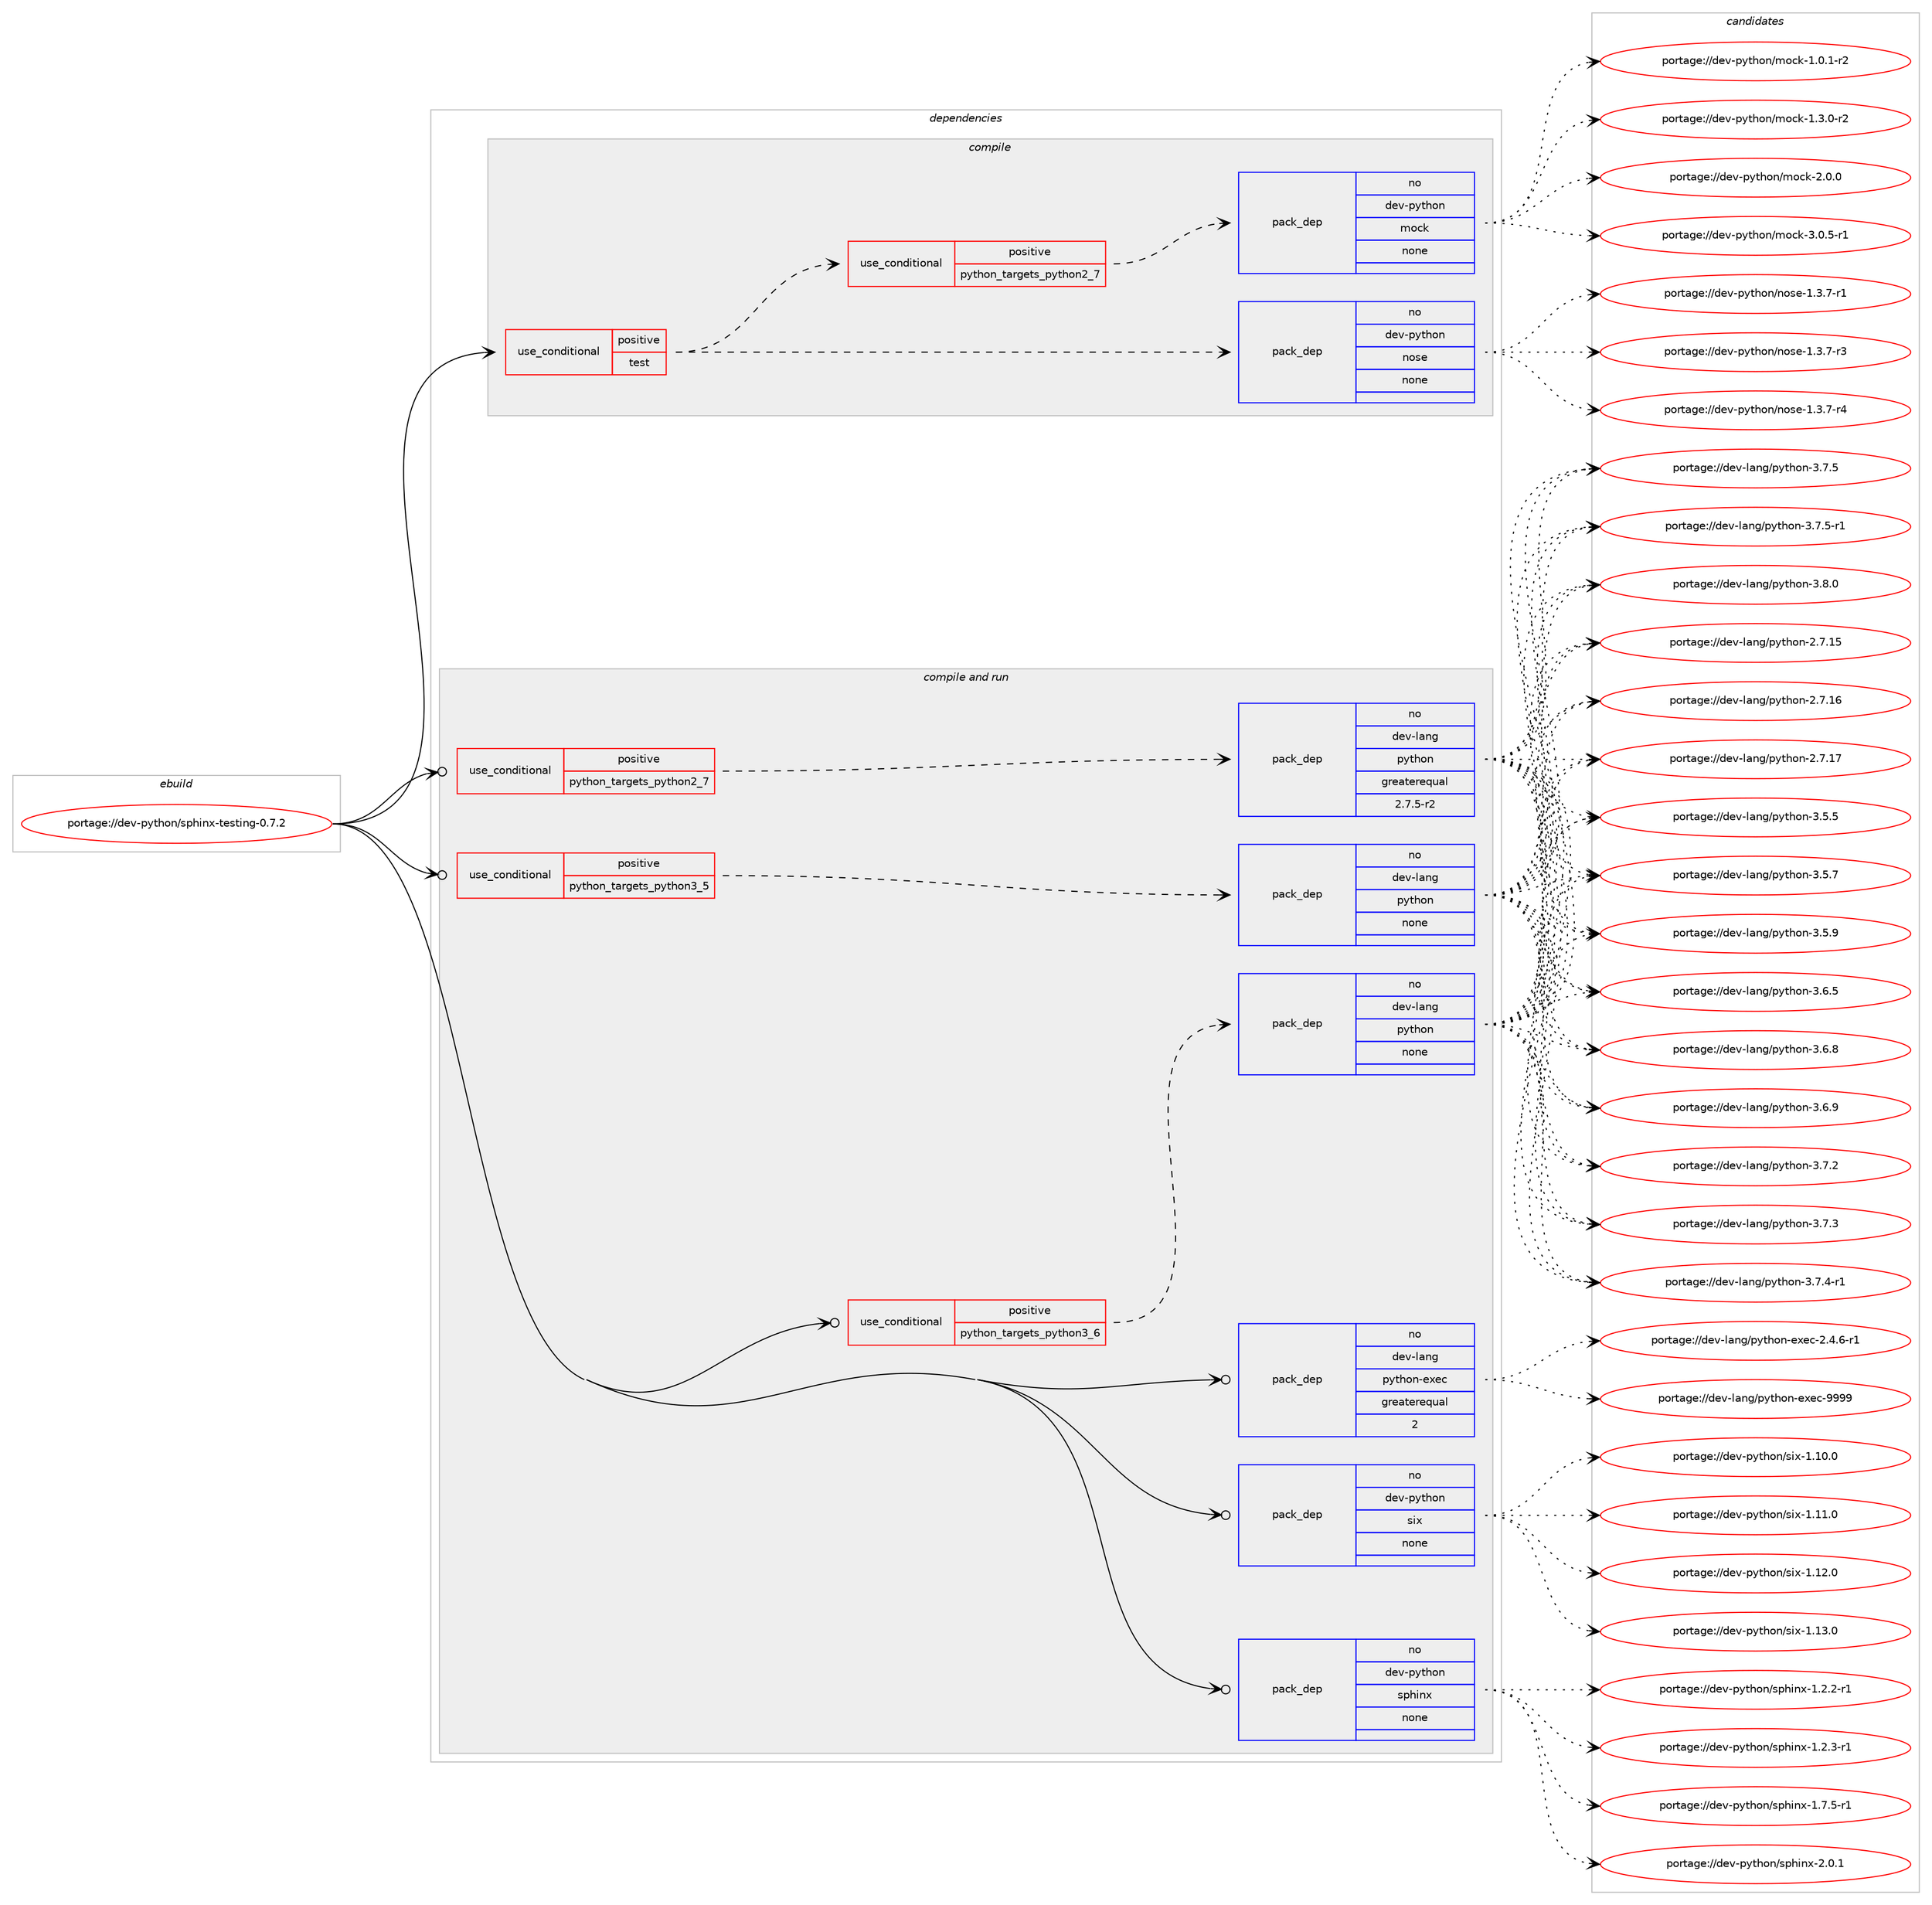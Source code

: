 digraph prolog {

# *************
# Graph options
# *************

newrank=true;
concentrate=true;
compound=true;
graph [rankdir=LR,fontname=Helvetica,fontsize=10,ranksep=1.5];#, ranksep=2.5, nodesep=0.2];
edge  [arrowhead=vee];
node  [fontname=Helvetica,fontsize=10];

# **********
# The ebuild
# **********

subgraph cluster_leftcol {
color=gray;
rank=same;
label=<<i>ebuild</i>>;
id [label="portage://dev-python/sphinx-testing-0.7.2", color=red, width=4, href="../dev-python/sphinx-testing-0.7.2.svg"];
}

# ****************
# The dependencies
# ****************

subgraph cluster_midcol {
color=gray;
label=<<i>dependencies</i>>;
subgraph cluster_compile {
fillcolor="#eeeeee";
style=filled;
label=<<i>compile</i>>;
subgraph cond38970 {
dependency173174 [label=<<TABLE BORDER="0" CELLBORDER="1" CELLSPACING="0" CELLPADDING="4"><TR><TD ROWSPAN="3" CELLPADDING="10">use_conditional</TD></TR><TR><TD>positive</TD></TR><TR><TD>test</TD></TR></TABLE>>, shape=none, color=red];
subgraph pack130801 {
dependency173175 [label=<<TABLE BORDER="0" CELLBORDER="1" CELLSPACING="0" CELLPADDING="4" WIDTH="220"><TR><TD ROWSPAN="6" CELLPADDING="30">pack_dep</TD></TR><TR><TD WIDTH="110">no</TD></TR><TR><TD>dev-python</TD></TR><TR><TD>nose</TD></TR><TR><TD>none</TD></TR><TR><TD></TD></TR></TABLE>>, shape=none, color=blue];
}
dependency173174:e -> dependency173175:w [weight=20,style="dashed",arrowhead="vee"];
subgraph cond38971 {
dependency173176 [label=<<TABLE BORDER="0" CELLBORDER="1" CELLSPACING="0" CELLPADDING="4"><TR><TD ROWSPAN="3" CELLPADDING="10">use_conditional</TD></TR><TR><TD>positive</TD></TR><TR><TD>python_targets_python2_7</TD></TR></TABLE>>, shape=none, color=red];
subgraph pack130802 {
dependency173177 [label=<<TABLE BORDER="0" CELLBORDER="1" CELLSPACING="0" CELLPADDING="4" WIDTH="220"><TR><TD ROWSPAN="6" CELLPADDING="30">pack_dep</TD></TR><TR><TD WIDTH="110">no</TD></TR><TR><TD>dev-python</TD></TR><TR><TD>mock</TD></TR><TR><TD>none</TD></TR><TR><TD></TD></TR></TABLE>>, shape=none, color=blue];
}
dependency173176:e -> dependency173177:w [weight=20,style="dashed",arrowhead="vee"];
}
dependency173174:e -> dependency173176:w [weight=20,style="dashed",arrowhead="vee"];
}
id:e -> dependency173174:w [weight=20,style="solid",arrowhead="vee"];
}
subgraph cluster_compileandrun {
fillcolor="#eeeeee";
style=filled;
label=<<i>compile and run</i>>;
subgraph cond38972 {
dependency173178 [label=<<TABLE BORDER="0" CELLBORDER="1" CELLSPACING="0" CELLPADDING="4"><TR><TD ROWSPAN="3" CELLPADDING="10">use_conditional</TD></TR><TR><TD>positive</TD></TR><TR><TD>python_targets_python2_7</TD></TR></TABLE>>, shape=none, color=red];
subgraph pack130803 {
dependency173179 [label=<<TABLE BORDER="0" CELLBORDER="1" CELLSPACING="0" CELLPADDING="4" WIDTH="220"><TR><TD ROWSPAN="6" CELLPADDING="30">pack_dep</TD></TR><TR><TD WIDTH="110">no</TD></TR><TR><TD>dev-lang</TD></TR><TR><TD>python</TD></TR><TR><TD>greaterequal</TD></TR><TR><TD>2.7.5-r2</TD></TR></TABLE>>, shape=none, color=blue];
}
dependency173178:e -> dependency173179:w [weight=20,style="dashed",arrowhead="vee"];
}
id:e -> dependency173178:w [weight=20,style="solid",arrowhead="odotvee"];
subgraph cond38973 {
dependency173180 [label=<<TABLE BORDER="0" CELLBORDER="1" CELLSPACING="0" CELLPADDING="4"><TR><TD ROWSPAN="3" CELLPADDING="10">use_conditional</TD></TR><TR><TD>positive</TD></TR><TR><TD>python_targets_python3_5</TD></TR></TABLE>>, shape=none, color=red];
subgraph pack130804 {
dependency173181 [label=<<TABLE BORDER="0" CELLBORDER="1" CELLSPACING="0" CELLPADDING="4" WIDTH="220"><TR><TD ROWSPAN="6" CELLPADDING="30">pack_dep</TD></TR><TR><TD WIDTH="110">no</TD></TR><TR><TD>dev-lang</TD></TR><TR><TD>python</TD></TR><TR><TD>none</TD></TR><TR><TD></TD></TR></TABLE>>, shape=none, color=blue];
}
dependency173180:e -> dependency173181:w [weight=20,style="dashed",arrowhead="vee"];
}
id:e -> dependency173180:w [weight=20,style="solid",arrowhead="odotvee"];
subgraph cond38974 {
dependency173182 [label=<<TABLE BORDER="0" CELLBORDER="1" CELLSPACING="0" CELLPADDING="4"><TR><TD ROWSPAN="3" CELLPADDING="10">use_conditional</TD></TR><TR><TD>positive</TD></TR><TR><TD>python_targets_python3_6</TD></TR></TABLE>>, shape=none, color=red];
subgraph pack130805 {
dependency173183 [label=<<TABLE BORDER="0" CELLBORDER="1" CELLSPACING="0" CELLPADDING="4" WIDTH="220"><TR><TD ROWSPAN="6" CELLPADDING="30">pack_dep</TD></TR><TR><TD WIDTH="110">no</TD></TR><TR><TD>dev-lang</TD></TR><TR><TD>python</TD></TR><TR><TD>none</TD></TR><TR><TD></TD></TR></TABLE>>, shape=none, color=blue];
}
dependency173182:e -> dependency173183:w [weight=20,style="dashed",arrowhead="vee"];
}
id:e -> dependency173182:w [weight=20,style="solid",arrowhead="odotvee"];
subgraph pack130806 {
dependency173184 [label=<<TABLE BORDER="0" CELLBORDER="1" CELLSPACING="0" CELLPADDING="4" WIDTH="220"><TR><TD ROWSPAN="6" CELLPADDING="30">pack_dep</TD></TR><TR><TD WIDTH="110">no</TD></TR><TR><TD>dev-lang</TD></TR><TR><TD>python-exec</TD></TR><TR><TD>greaterequal</TD></TR><TR><TD>2</TD></TR></TABLE>>, shape=none, color=blue];
}
id:e -> dependency173184:w [weight=20,style="solid",arrowhead="odotvee"];
subgraph pack130807 {
dependency173185 [label=<<TABLE BORDER="0" CELLBORDER="1" CELLSPACING="0" CELLPADDING="4" WIDTH="220"><TR><TD ROWSPAN="6" CELLPADDING="30">pack_dep</TD></TR><TR><TD WIDTH="110">no</TD></TR><TR><TD>dev-python</TD></TR><TR><TD>six</TD></TR><TR><TD>none</TD></TR><TR><TD></TD></TR></TABLE>>, shape=none, color=blue];
}
id:e -> dependency173185:w [weight=20,style="solid",arrowhead="odotvee"];
subgraph pack130808 {
dependency173186 [label=<<TABLE BORDER="0" CELLBORDER="1" CELLSPACING="0" CELLPADDING="4" WIDTH="220"><TR><TD ROWSPAN="6" CELLPADDING="30">pack_dep</TD></TR><TR><TD WIDTH="110">no</TD></TR><TR><TD>dev-python</TD></TR><TR><TD>sphinx</TD></TR><TR><TD>none</TD></TR><TR><TD></TD></TR></TABLE>>, shape=none, color=blue];
}
id:e -> dependency173186:w [weight=20,style="solid",arrowhead="odotvee"];
}
subgraph cluster_run {
fillcolor="#eeeeee";
style=filled;
label=<<i>run</i>>;
}
}

# **************
# The candidates
# **************

subgraph cluster_choices {
rank=same;
color=gray;
label=<<i>candidates</i>>;

subgraph choice130801 {
color=black;
nodesep=1;
choiceportage10010111845112121116104111110471101111151014549465146554511449 [label="portage://dev-python/nose-1.3.7-r1", color=red, width=4,href="../dev-python/nose-1.3.7-r1.svg"];
choiceportage10010111845112121116104111110471101111151014549465146554511451 [label="portage://dev-python/nose-1.3.7-r3", color=red, width=4,href="../dev-python/nose-1.3.7-r3.svg"];
choiceportage10010111845112121116104111110471101111151014549465146554511452 [label="portage://dev-python/nose-1.3.7-r4", color=red, width=4,href="../dev-python/nose-1.3.7-r4.svg"];
dependency173175:e -> choiceportage10010111845112121116104111110471101111151014549465146554511449:w [style=dotted,weight="100"];
dependency173175:e -> choiceportage10010111845112121116104111110471101111151014549465146554511451:w [style=dotted,weight="100"];
dependency173175:e -> choiceportage10010111845112121116104111110471101111151014549465146554511452:w [style=dotted,weight="100"];
}
subgraph choice130802 {
color=black;
nodesep=1;
choiceportage1001011184511212111610411111047109111991074549464846494511450 [label="portage://dev-python/mock-1.0.1-r2", color=red, width=4,href="../dev-python/mock-1.0.1-r2.svg"];
choiceportage1001011184511212111610411111047109111991074549465146484511450 [label="portage://dev-python/mock-1.3.0-r2", color=red, width=4,href="../dev-python/mock-1.3.0-r2.svg"];
choiceportage100101118451121211161041111104710911199107455046484648 [label="portage://dev-python/mock-2.0.0", color=red, width=4,href="../dev-python/mock-2.0.0.svg"];
choiceportage1001011184511212111610411111047109111991074551464846534511449 [label="portage://dev-python/mock-3.0.5-r1", color=red, width=4,href="../dev-python/mock-3.0.5-r1.svg"];
dependency173177:e -> choiceportage1001011184511212111610411111047109111991074549464846494511450:w [style=dotted,weight="100"];
dependency173177:e -> choiceportage1001011184511212111610411111047109111991074549465146484511450:w [style=dotted,weight="100"];
dependency173177:e -> choiceportage100101118451121211161041111104710911199107455046484648:w [style=dotted,weight="100"];
dependency173177:e -> choiceportage1001011184511212111610411111047109111991074551464846534511449:w [style=dotted,weight="100"];
}
subgraph choice130803 {
color=black;
nodesep=1;
choiceportage10010111845108971101034711212111610411111045504655464953 [label="portage://dev-lang/python-2.7.15", color=red, width=4,href="../dev-lang/python-2.7.15.svg"];
choiceportage10010111845108971101034711212111610411111045504655464954 [label="portage://dev-lang/python-2.7.16", color=red, width=4,href="../dev-lang/python-2.7.16.svg"];
choiceportage10010111845108971101034711212111610411111045504655464955 [label="portage://dev-lang/python-2.7.17", color=red, width=4,href="../dev-lang/python-2.7.17.svg"];
choiceportage100101118451089711010347112121116104111110455146534653 [label="portage://dev-lang/python-3.5.5", color=red, width=4,href="../dev-lang/python-3.5.5.svg"];
choiceportage100101118451089711010347112121116104111110455146534655 [label="portage://dev-lang/python-3.5.7", color=red, width=4,href="../dev-lang/python-3.5.7.svg"];
choiceportage100101118451089711010347112121116104111110455146534657 [label="portage://dev-lang/python-3.5.9", color=red, width=4,href="../dev-lang/python-3.5.9.svg"];
choiceportage100101118451089711010347112121116104111110455146544653 [label="portage://dev-lang/python-3.6.5", color=red, width=4,href="../dev-lang/python-3.6.5.svg"];
choiceportage100101118451089711010347112121116104111110455146544656 [label="portage://dev-lang/python-3.6.8", color=red, width=4,href="../dev-lang/python-3.6.8.svg"];
choiceportage100101118451089711010347112121116104111110455146544657 [label="portage://dev-lang/python-3.6.9", color=red, width=4,href="../dev-lang/python-3.6.9.svg"];
choiceportage100101118451089711010347112121116104111110455146554650 [label="portage://dev-lang/python-3.7.2", color=red, width=4,href="../dev-lang/python-3.7.2.svg"];
choiceportage100101118451089711010347112121116104111110455146554651 [label="portage://dev-lang/python-3.7.3", color=red, width=4,href="../dev-lang/python-3.7.3.svg"];
choiceportage1001011184510897110103471121211161041111104551465546524511449 [label="portage://dev-lang/python-3.7.4-r1", color=red, width=4,href="../dev-lang/python-3.7.4-r1.svg"];
choiceportage100101118451089711010347112121116104111110455146554653 [label="portage://dev-lang/python-3.7.5", color=red, width=4,href="../dev-lang/python-3.7.5.svg"];
choiceportage1001011184510897110103471121211161041111104551465546534511449 [label="portage://dev-lang/python-3.7.5-r1", color=red, width=4,href="../dev-lang/python-3.7.5-r1.svg"];
choiceportage100101118451089711010347112121116104111110455146564648 [label="portage://dev-lang/python-3.8.0", color=red, width=4,href="../dev-lang/python-3.8.0.svg"];
dependency173179:e -> choiceportage10010111845108971101034711212111610411111045504655464953:w [style=dotted,weight="100"];
dependency173179:e -> choiceportage10010111845108971101034711212111610411111045504655464954:w [style=dotted,weight="100"];
dependency173179:e -> choiceportage10010111845108971101034711212111610411111045504655464955:w [style=dotted,weight="100"];
dependency173179:e -> choiceportage100101118451089711010347112121116104111110455146534653:w [style=dotted,weight="100"];
dependency173179:e -> choiceportage100101118451089711010347112121116104111110455146534655:w [style=dotted,weight="100"];
dependency173179:e -> choiceportage100101118451089711010347112121116104111110455146534657:w [style=dotted,weight="100"];
dependency173179:e -> choiceportage100101118451089711010347112121116104111110455146544653:w [style=dotted,weight="100"];
dependency173179:e -> choiceportage100101118451089711010347112121116104111110455146544656:w [style=dotted,weight="100"];
dependency173179:e -> choiceportage100101118451089711010347112121116104111110455146544657:w [style=dotted,weight="100"];
dependency173179:e -> choiceportage100101118451089711010347112121116104111110455146554650:w [style=dotted,weight="100"];
dependency173179:e -> choiceportage100101118451089711010347112121116104111110455146554651:w [style=dotted,weight="100"];
dependency173179:e -> choiceportage1001011184510897110103471121211161041111104551465546524511449:w [style=dotted,weight="100"];
dependency173179:e -> choiceportage100101118451089711010347112121116104111110455146554653:w [style=dotted,weight="100"];
dependency173179:e -> choiceportage1001011184510897110103471121211161041111104551465546534511449:w [style=dotted,weight="100"];
dependency173179:e -> choiceportage100101118451089711010347112121116104111110455146564648:w [style=dotted,weight="100"];
}
subgraph choice130804 {
color=black;
nodesep=1;
choiceportage10010111845108971101034711212111610411111045504655464953 [label="portage://dev-lang/python-2.7.15", color=red, width=4,href="../dev-lang/python-2.7.15.svg"];
choiceportage10010111845108971101034711212111610411111045504655464954 [label="portage://dev-lang/python-2.7.16", color=red, width=4,href="../dev-lang/python-2.7.16.svg"];
choiceportage10010111845108971101034711212111610411111045504655464955 [label="portage://dev-lang/python-2.7.17", color=red, width=4,href="../dev-lang/python-2.7.17.svg"];
choiceportage100101118451089711010347112121116104111110455146534653 [label="portage://dev-lang/python-3.5.5", color=red, width=4,href="../dev-lang/python-3.5.5.svg"];
choiceportage100101118451089711010347112121116104111110455146534655 [label="portage://dev-lang/python-3.5.7", color=red, width=4,href="../dev-lang/python-3.5.7.svg"];
choiceportage100101118451089711010347112121116104111110455146534657 [label="portage://dev-lang/python-3.5.9", color=red, width=4,href="../dev-lang/python-3.5.9.svg"];
choiceportage100101118451089711010347112121116104111110455146544653 [label="portage://dev-lang/python-3.6.5", color=red, width=4,href="../dev-lang/python-3.6.5.svg"];
choiceportage100101118451089711010347112121116104111110455146544656 [label="portage://dev-lang/python-3.6.8", color=red, width=4,href="../dev-lang/python-3.6.8.svg"];
choiceportage100101118451089711010347112121116104111110455146544657 [label="portage://dev-lang/python-3.6.9", color=red, width=4,href="../dev-lang/python-3.6.9.svg"];
choiceportage100101118451089711010347112121116104111110455146554650 [label="portage://dev-lang/python-3.7.2", color=red, width=4,href="../dev-lang/python-3.7.2.svg"];
choiceportage100101118451089711010347112121116104111110455146554651 [label="portage://dev-lang/python-3.7.3", color=red, width=4,href="../dev-lang/python-3.7.3.svg"];
choiceportage1001011184510897110103471121211161041111104551465546524511449 [label="portage://dev-lang/python-3.7.4-r1", color=red, width=4,href="../dev-lang/python-3.7.4-r1.svg"];
choiceportage100101118451089711010347112121116104111110455146554653 [label="portage://dev-lang/python-3.7.5", color=red, width=4,href="../dev-lang/python-3.7.5.svg"];
choiceportage1001011184510897110103471121211161041111104551465546534511449 [label="portage://dev-lang/python-3.7.5-r1", color=red, width=4,href="../dev-lang/python-3.7.5-r1.svg"];
choiceportage100101118451089711010347112121116104111110455146564648 [label="portage://dev-lang/python-3.8.0", color=red, width=4,href="../dev-lang/python-3.8.0.svg"];
dependency173181:e -> choiceportage10010111845108971101034711212111610411111045504655464953:w [style=dotted,weight="100"];
dependency173181:e -> choiceportage10010111845108971101034711212111610411111045504655464954:w [style=dotted,weight="100"];
dependency173181:e -> choiceportage10010111845108971101034711212111610411111045504655464955:w [style=dotted,weight="100"];
dependency173181:e -> choiceportage100101118451089711010347112121116104111110455146534653:w [style=dotted,weight="100"];
dependency173181:e -> choiceportage100101118451089711010347112121116104111110455146534655:w [style=dotted,weight="100"];
dependency173181:e -> choiceportage100101118451089711010347112121116104111110455146534657:w [style=dotted,weight="100"];
dependency173181:e -> choiceportage100101118451089711010347112121116104111110455146544653:w [style=dotted,weight="100"];
dependency173181:e -> choiceportage100101118451089711010347112121116104111110455146544656:w [style=dotted,weight="100"];
dependency173181:e -> choiceportage100101118451089711010347112121116104111110455146544657:w [style=dotted,weight="100"];
dependency173181:e -> choiceportage100101118451089711010347112121116104111110455146554650:w [style=dotted,weight="100"];
dependency173181:e -> choiceportage100101118451089711010347112121116104111110455146554651:w [style=dotted,weight="100"];
dependency173181:e -> choiceportage1001011184510897110103471121211161041111104551465546524511449:w [style=dotted,weight="100"];
dependency173181:e -> choiceportage100101118451089711010347112121116104111110455146554653:w [style=dotted,weight="100"];
dependency173181:e -> choiceportage1001011184510897110103471121211161041111104551465546534511449:w [style=dotted,weight="100"];
dependency173181:e -> choiceportage100101118451089711010347112121116104111110455146564648:w [style=dotted,weight="100"];
}
subgraph choice130805 {
color=black;
nodesep=1;
choiceportage10010111845108971101034711212111610411111045504655464953 [label="portage://dev-lang/python-2.7.15", color=red, width=4,href="../dev-lang/python-2.7.15.svg"];
choiceportage10010111845108971101034711212111610411111045504655464954 [label="portage://dev-lang/python-2.7.16", color=red, width=4,href="../dev-lang/python-2.7.16.svg"];
choiceportage10010111845108971101034711212111610411111045504655464955 [label="portage://dev-lang/python-2.7.17", color=red, width=4,href="../dev-lang/python-2.7.17.svg"];
choiceportage100101118451089711010347112121116104111110455146534653 [label="portage://dev-lang/python-3.5.5", color=red, width=4,href="../dev-lang/python-3.5.5.svg"];
choiceportage100101118451089711010347112121116104111110455146534655 [label="portage://dev-lang/python-3.5.7", color=red, width=4,href="../dev-lang/python-3.5.7.svg"];
choiceportage100101118451089711010347112121116104111110455146534657 [label="portage://dev-lang/python-3.5.9", color=red, width=4,href="../dev-lang/python-3.5.9.svg"];
choiceportage100101118451089711010347112121116104111110455146544653 [label="portage://dev-lang/python-3.6.5", color=red, width=4,href="../dev-lang/python-3.6.5.svg"];
choiceportage100101118451089711010347112121116104111110455146544656 [label="portage://dev-lang/python-3.6.8", color=red, width=4,href="../dev-lang/python-3.6.8.svg"];
choiceportage100101118451089711010347112121116104111110455146544657 [label="portage://dev-lang/python-3.6.9", color=red, width=4,href="../dev-lang/python-3.6.9.svg"];
choiceportage100101118451089711010347112121116104111110455146554650 [label="portage://dev-lang/python-3.7.2", color=red, width=4,href="../dev-lang/python-3.7.2.svg"];
choiceportage100101118451089711010347112121116104111110455146554651 [label="portage://dev-lang/python-3.7.3", color=red, width=4,href="../dev-lang/python-3.7.3.svg"];
choiceportage1001011184510897110103471121211161041111104551465546524511449 [label="portage://dev-lang/python-3.7.4-r1", color=red, width=4,href="../dev-lang/python-3.7.4-r1.svg"];
choiceportage100101118451089711010347112121116104111110455146554653 [label="portage://dev-lang/python-3.7.5", color=red, width=4,href="../dev-lang/python-3.7.5.svg"];
choiceportage1001011184510897110103471121211161041111104551465546534511449 [label="portage://dev-lang/python-3.7.5-r1", color=red, width=4,href="../dev-lang/python-3.7.5-r1.svg"];
choiceportage100101118451089711010347112121116104111110455146564648 [label="portage://dev-lang/python-3.8.0", color=red, width=4,href="../dev-lang/python-3.8.0.svg"];
dependency173183:e -> choiceportage10010111845108971101034711212111610411111045504655464953:w [style=dotted,weight="100"];
dependency173183:e -> choiceportage10010111845108971101034711212111610411111045504655464954:w [style=dotted,weight="100"];
dependency173183:e -> choiceportage10010111845108971101034711212111610411111045504655464955:w [style=dotted,weight="100"];
dependency173183:e -> choiceportage100101118451089711010347112121116104111110455146534653:w [style=dotted,weight="100"];
dependency173183:e -> choiceportage100101118451089711010347112121116104111110455146534655:w [style=dotted,weight="100"];
dependency173183:e -> choiceportage100101118451089711010347112121116104111110455146534657:w [style=dotted,weight="100"];
dependency173183:e -> choiceportage100101118451089711010347112121116104111110455146544653:w [style=dotted,weight="100"];
dependency173183:e -> choiceportage100101118451089711010347112121116104111110455146544656:w [style=dotted,weight="100"];
dependency173183:e -> choiceportage100101118451089711010347112121116104111110455146544657:w [style=dotted,weight="100"];
dependency173183:e -> choiceportage100101118451089711010347112121116104111110455146554650:w [style=dotted,weight="100"];
dependency173183:e -> choiceportage100101118451089711010347112121116104111110455146554651:w [style=dotted,weight="100"];
dependency173183:e -> choiceportage1001011184510897110103471121211161041111104551465546524511449:w [style=dotted,weight="100"];
dependency173183:e -> choiceportage100101118451089711010347112121116104111110455146554653:w [style=dotted,weight="100"];
dependency173183:e -> choiceportage1001011184510897110103471121211161041111104551465546534511449:w [style=dotted,weight="100"];
dependency173183:e -> choiceportage100101118451089711010347112121116104111110455146564648:w [style=dotted,weight="100"];
}
subgraph choice130806 {
color=black;
nodesep=1;
choiceportage10010111845108971101034711212111610411111045101120101994550465246544511449 [label="portage://dev-lang/python-exec-2.4.6-r1", color=red, width=4,href="../dev-lang/python-exec-2.4.6-r1.svg"];
choiceportage10010111845108971101034711212111610411111045101120101994557575757 [label="portage://dev-lang/python-exec-9999", color=red, width=4,href="../dev-lang/python-exec-9999.svg"];
dependency173184:e -> choiceportage10010111845108971101034711212111610411111045101120101994550465246544511449:w [style=dotted,weight="100"];
dependency173184:e -> choiceportage10010111845108971101034711212111610411111045101120101994557575757:w [style=dotted,weight="100"];
}
subgraph choice130807 {
color=black;
nodesep=1;
choiceportage100101118451121211161041111104711510512045494649484648 [label="portage://dev-python/six-1.10.0", color=red, width=4,href="../dev-python/six-1.10.0.svg"];
choiceportage100101118451121211161041111104711510512045494649494648 [label="portage://dev-python/six-1.11.0", color=red, width=4,href="../dev-python/six-1.11.0.svg"];
choiceportage100101118451121211161041111104711510512045494649504648 [label="portage://dev-python/six-1.12.0", color=red, width=4,href="../dev-python/six-1.12.0.svg"];
choiceportage100101118451121211161041111104711510512045494649514648 [label="portage://dev-python/six-1.13.0", color=red, width=4,href="../dev-python/six-1.13.0.svg"];
dependency173185:e -> choiceportage100101118451121211161041111104711510512045494649484648:w [style=dotted,weight="100"];
dependency173185:e -> choiceportage100101118451121211161041111104711510512045494649494648:w [style=dotted,weight="100"];
dependency173185:e -> choiceportage100101118451121211161041111104711510512045494649504648:w [style=dotted,weight="100"];
dependency173185:e -> choiceportage100101118451121211161041111104711510512045494649514648:w [style=dotted,weight="100"];
}
subgraph choice130808 {
color=black;
nodesep=1;
choiceportage10010111845112121116104111110471151121041051101204549465046504511449 [label="portage://dev-python/sphinx-1.2.2-r1", color=red, width=4,href="../dev-python/sphinx-1.2.2-r1.svg"];
choiceportage10010111845112121116104111110471151121041051101204549465046514511449 [label="portage://dev-python/sphinx-1.2.3-r1", color=red, width=4,href="../dev-python/sphinx-1.2.3-r1.svg"];
choiceportage10010111845112121116104111110471151121041051101204549465546534511449 [label="portage://dev-python/sphinx-1.7.5-r1", color=red, width=4,href="../dev-python/sphinx-1.7.5-r1.svg"];
choiceportage1001011184511212111610411111047115112104105110120455046484649 [label="portage://dev-python/sphinx-2.0.1", color=red, width=4,href="../dev-python/sphinx-2.0.1.svg"];
dependency173186:e -> choiceportage10010111845112121116104111110471151121041051101204549465046504511449:w [style=dotted,weight="100"];
dependency173186:e -> choiceportage10010111845112121116104111110471151121041051101204549465046514511449:w [style=dotted,weight="100"];
dependency173186:e -> choiceportage10010111845112121116104111110471151121041051101204549465546534511449:w [style=dotted,weight="100"];
dependency173186:e -> choiceportage1001011184511212111610411111047115112104105110120455046484649:w [style=dotted,weight="100"];
}
}

}
